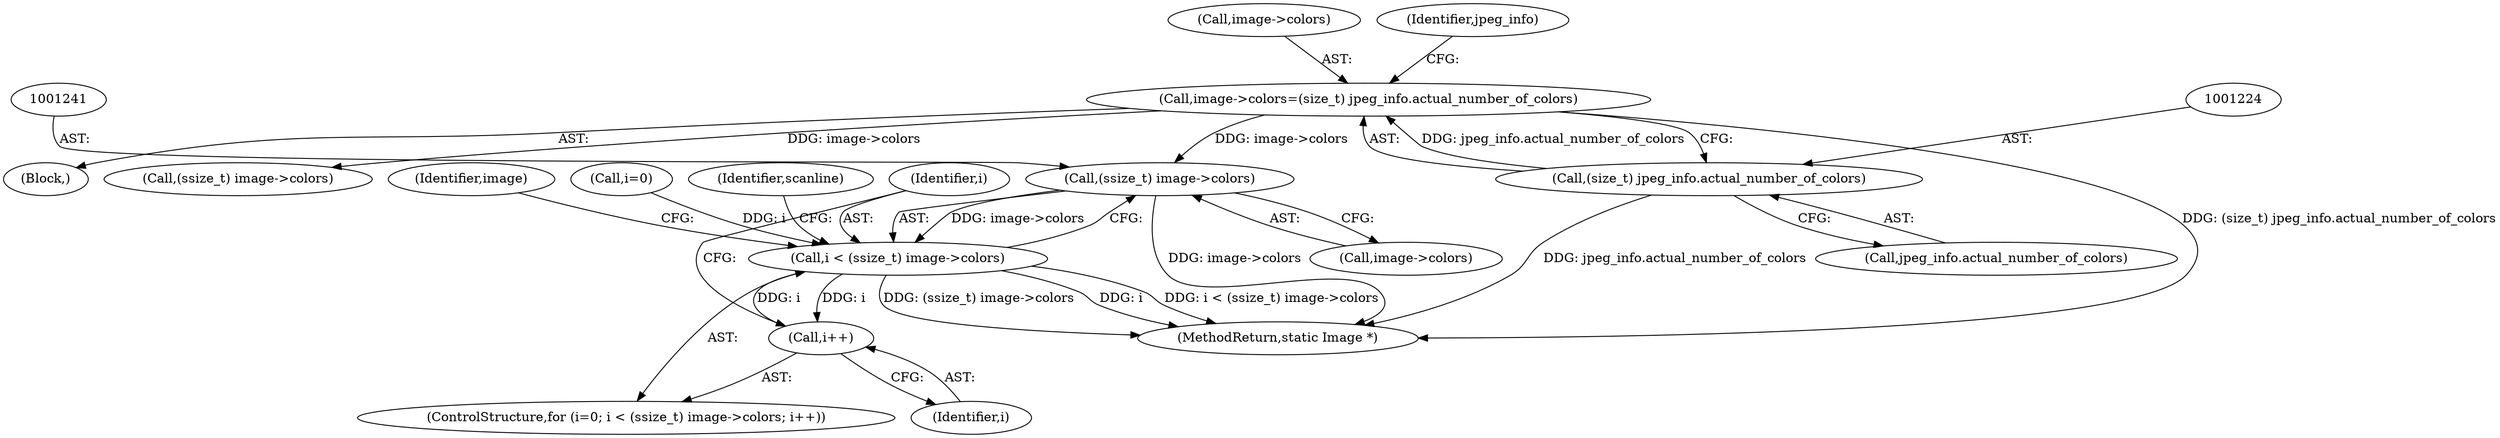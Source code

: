 digraph "0_ImageMagick_948356eec65aea91995d4b7cc487d197d2c5f602@pointer" {
"1001240" [label="(Call,(ssize_t) image->colors)"];
"1001219" [label="(Call,image->colors=(size_t) jpeg_info.actual_number_of_colors)"];
"1001223" [label="(Call,(size_t) jpeg_info.actual_number_of_colors)"];
"1001238" [label="(Call,i < (ssize_t) image->colors)"];
"1001245" [label="(Call,i++)"];
"1001218" [label="(Block,)"];
"1001223" [label="(Call,(size_t) jpeg_info.actual_number_of_colors)"];
"1001234" [label="(ControlStructure,for (i=0; i < (ssize_t) image->colors; i++))"];
"1001239" [label="(Identifier,i)"];
"1001238" [label="(Call,i < (ssize_t) image->colors)"];
"1001252" [label="(Identifier,image)"];
"1001225" [label="(Call,jpeg_info.actual_number_of_colors)"];
"1001240" [label="(Call,(ssize_t) image->colors)"];
"1001242" [label="(Call,image->colors)"];
"1001235" [label="(Call,i=0)"];
"1001246" [label="(Identifier,i)"];
"1001219" [label="(Call,image->colors=(size_t) jpeg_info.actual_number_of_colors)"];
"1001310" [label="(Call,(ssize_t) image->colors)"];
"1001220" [label="(Call,image->colors)"];
"1001231" [label="(Identifier,jpeg_info)"];
"1001881" [label="(MethodReturn,static Image *)"];
"1001377" [label="(Identifier,scanline)"];
"1001245" [label="(Call,i++)"];
"1001240" -> "1001238"  [label="AST: "];
"1001240" -> "1001242"  [label="CFG: "];
"1001241" -> "1001240"  [label="AST: "];
"1001242" -> "1001240"  [label="AST: "];
"1001238" -> "1001240"  [label="CFG: "];
"1001240" -> "1001881"  [label="DDG: image->colors"];
"1001240" -> "1001238"  [label="DDG: image->colors"];
"1001219" -> "1001240"  [label="DDG: image->colors"];
"1001219" -> "1001218"  [label="AST: "];
"1001219" -> "1001223"  [label="CFG: "];
"1001220" -> "1001219"  [label="AST: "];
"1001223" -> "1001219"  [label="AST: "];
"1001231" -> "1001219"  [label="CFG: "];
"1001219" -> "1001881"  [label="DDG: (size_t) jpeg_info.actual_number_of_colors"];
"1001223" -> "1001219"  [label="DDG: jpeg_info.actual_number_of_colors"];
"1001219" -> "1001310"  [label="DDG: image->colors"];
"1001223" -> "1001225"  [label="CFG: "];
"1001224" -> "1001223"  [label="AST: "];
"1001225" -> "1001223"  [label="AST: "];
"1001223" -> "1001881"  [label="DDG: jpeg_info.actual_number_of_colors"];
"1001238" -> "1001234"  [label="AST: "];
"1001239" -> "1001238"  [label="AST: "];
"1001252" -> "1001238"  [label="CFG: "];
"1001377" -> "1001238"  [label="CFG: "];
"1001238" -> "1001881"  [label="DDG: i"];
"1001238" -> "1001881"  [label="DDG: i < (ssize_t) image->colors"];
"1001238" -> "1001881"  [label="DDG: (ssize_t) image->colors"];
"1001245" -> "1001238"  [label="DDG: i"];
"1001235" -> "1001238"  [label="DDG: i"];
"1001238" -> "1001245"  [label="DDG: i"];
"1001245" -> "1001234"  [label="AST: "];
"1001245" -> "1001246"  [label="CFG: "];
"1001246" -> "1001245"  [label="AST: "];
"1001239" -> "1001245"  [label="CFG: "];
}
